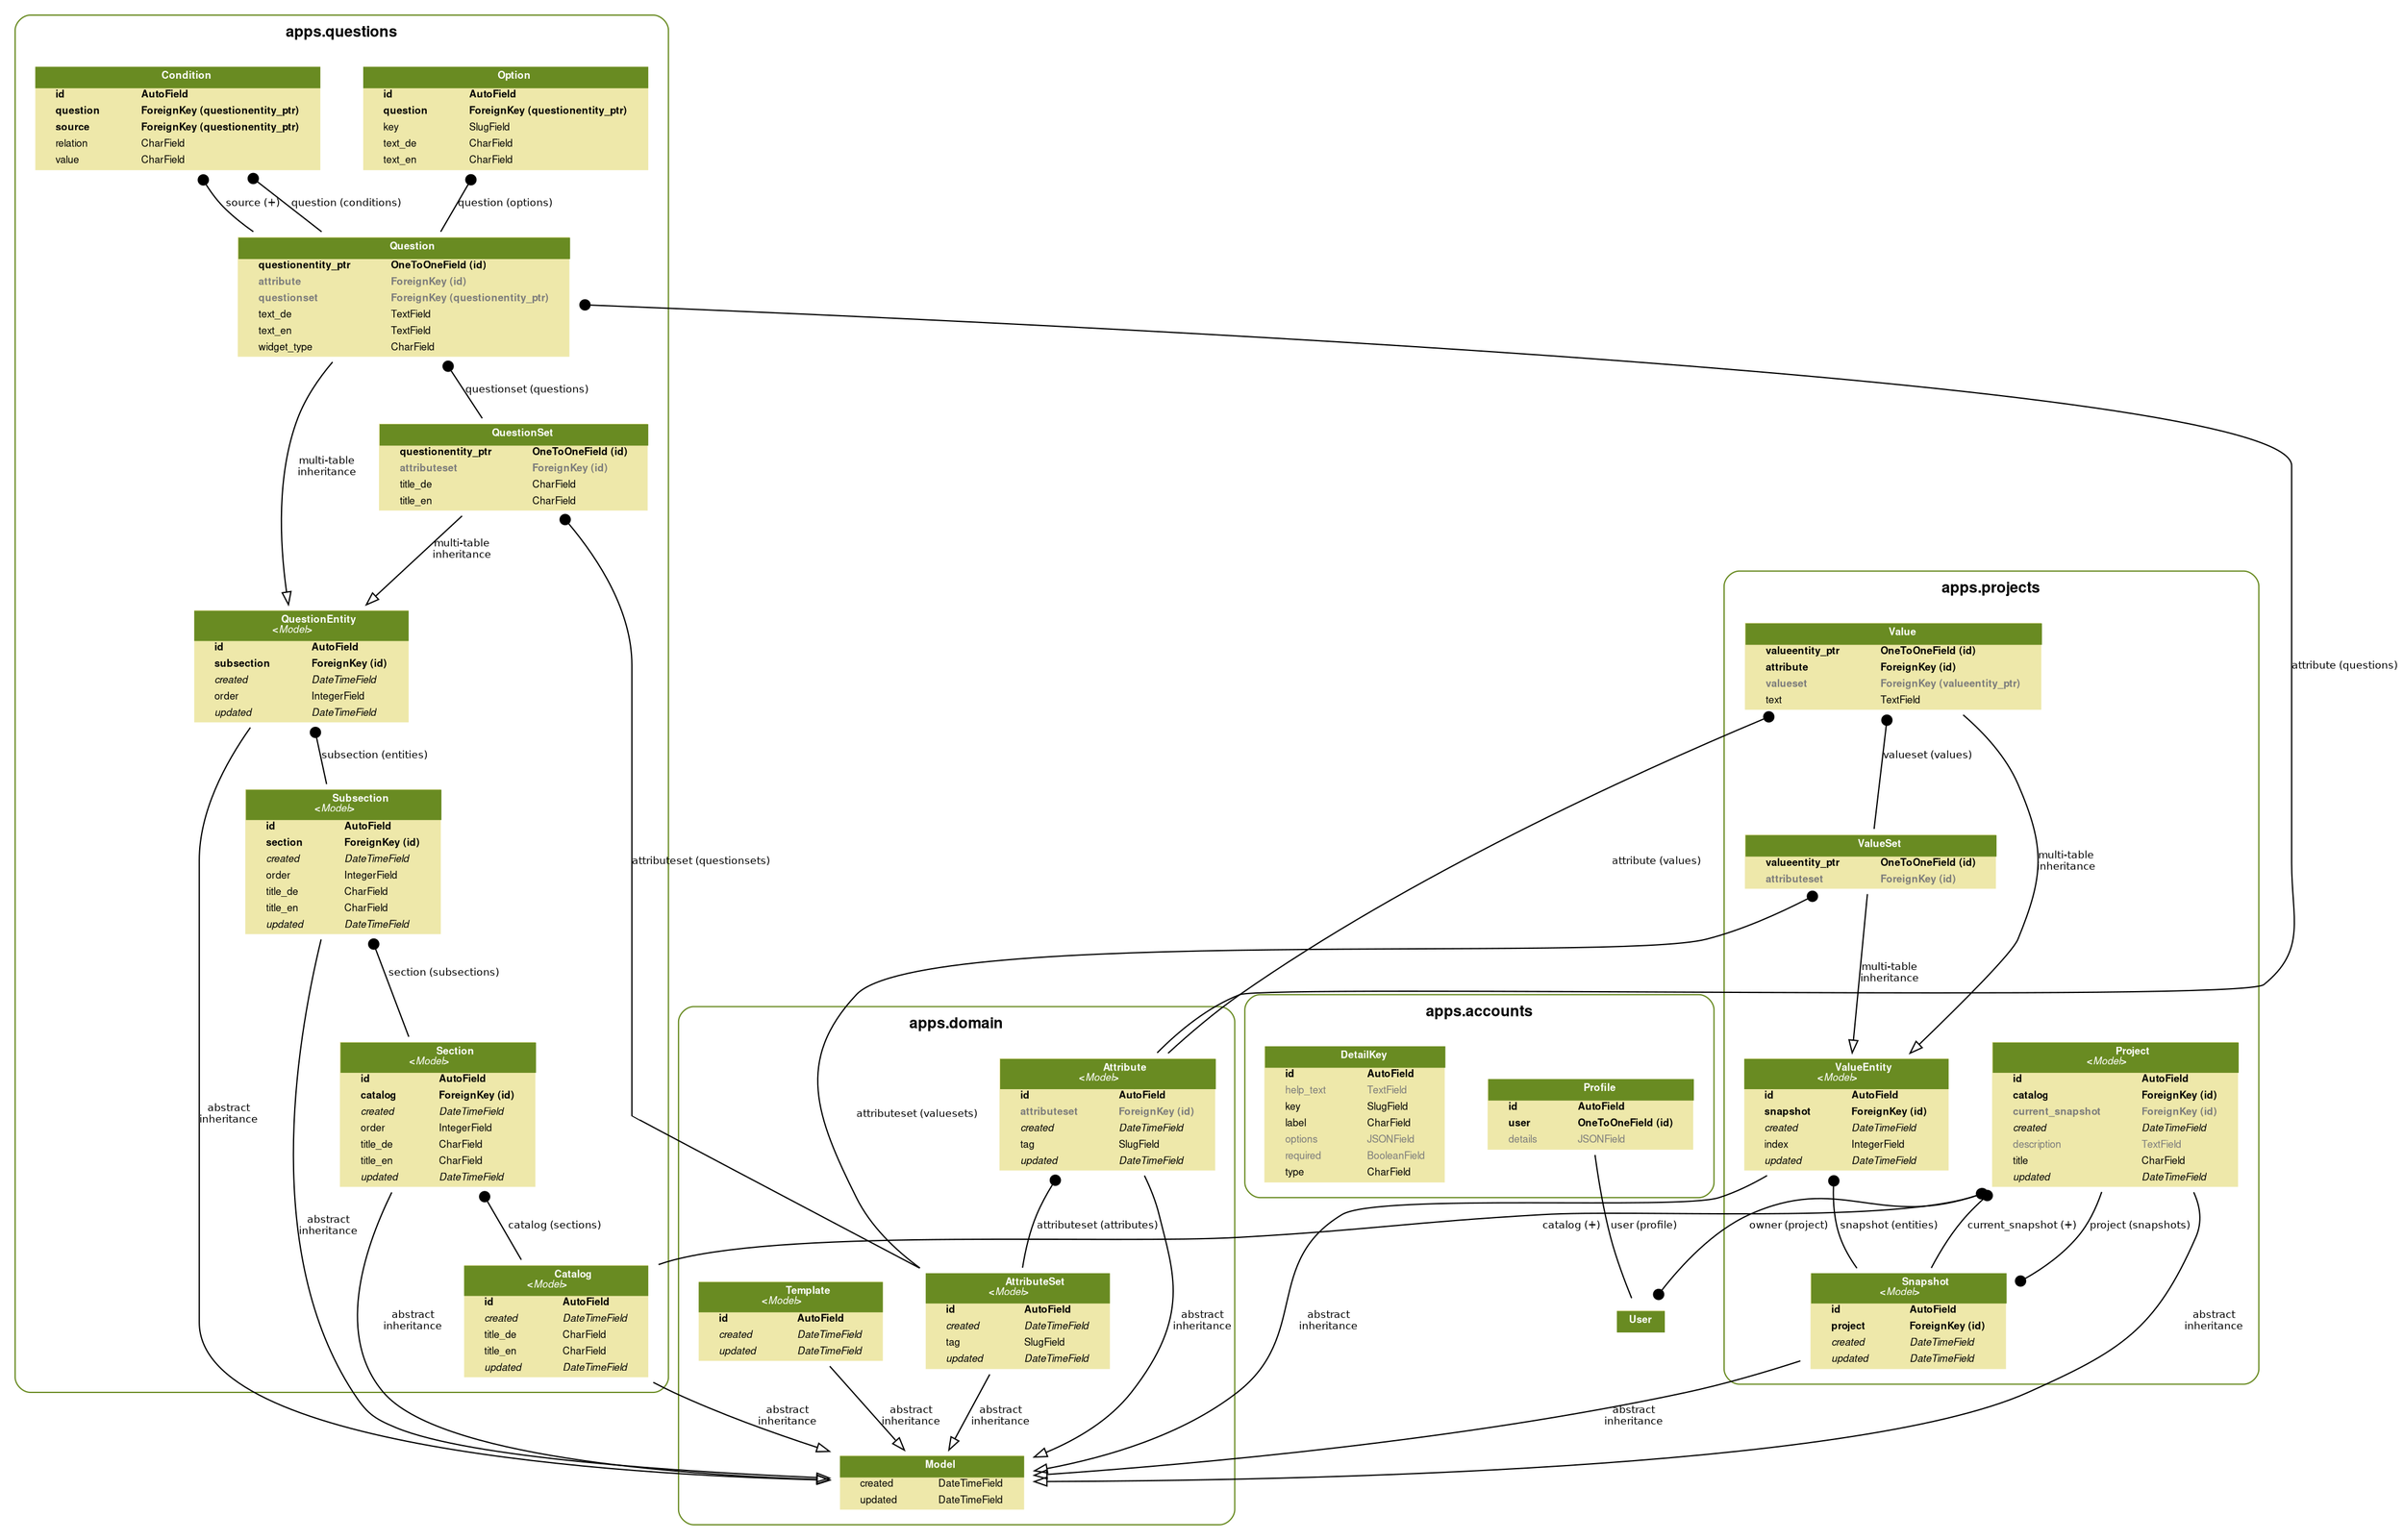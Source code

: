 digraph model_graph {
  // Dotfile by Django-Extensions graph_models
  // Created: 2016-03-18 13:10
  // Cli Options: accounts domain questions projects -g

  fontname = "Helvetica"
  fontsize = 8
  splines  = true

  node [
    fontname = "Helvetica"
    fontsize = 8
    shape = "plaintext"
  ]

  edge [
    fontname = "Helvetica"
    fontsize = 8
  ]

  // Labels
  subgraph cluster_apps_accounts_models {
    label=<
          <TABLE BORDER="0" CELLBORDER="0" CELLSPACING="0">
          <TR><TD COLSPAN="2" CELLPADDING="4" ALIGN="CENTER">
          <FONT FACE="Helvetica Bold" COLOR="Black" POINT-SIZE="12">
          apps.accounts
          </FONT>
          </TD></TR>
          </TABLE>
          >
    color=olivedrab4
    style="rounded"
  
    apps_accounts_models_Profile [label=<
      <TABLE BGCOLOR="palegoldenrod" BORDER="0" CELLBORDER="0" CELLSPACING="0">
      <TR><TD COLSPAN="2" CELLPADDING="4" ALIGN="CENTER" BGCOLOR="olivedrab4">
      <FONT FACE="Helvetica Bold" COLOR="white">
      Profile
      </FONT></TD></TR>
    
      <TR><TD ALIGN="LEFT" BORDER="0">
      <FONT FACE="Helvetica Bold">id</FONT>
      </TD><TD ALIGN="LEFT">
      <FONT FACE="Helvetica Bold">AutoField</FONT>
      </TD></TR>
    
      <TR><TD ALIGN="LEFT" BORDER="0">
      <FONT FACE="Helvetica Bold">user</FONT>
      </TD><TD ALIGN="LEFT">
      <FONT FACE="Helvetica Bold">OneToOneField (id)</FONT>
      </TD></TR>
    
      <TR><TD ALIGN="LEFT" BORDER="0">
      <FONT COLOR="#7B7B7B" FACE="Helvetica ">details</FONT>
      </TD><TD ALIGN="LEFT">
      <FONT COLOR="#7B7B7B" FACE="Helvetica ">JSONField</FONT>
      </TD></TR>
    
      </TABLE>
      >]
  
    apps_accounts_models_DetailKey [label=<
      <TABLE BGCOLOR="palegoldenrod" BORDER="0" CELLBORDER="0" CELLSPACING="0">
      <TR><TD COLSPAN="2" CELLPADDING="4" ALIGN="CENTER" BGCOLOR="olivedrab4">
      <FONT FACE="Helvetica Bold" COLOR="white">
      DetailKey
      </FONT></TD></TR>
    
      <TR><TD ALIGN="LEFT" BORDER="0">
      <FONT FACE="Helvetica Bold">id</FONT>
      </TD><TD ALIGN="LEFT">
      <FONT FACE="Helvetica Bold">AutoField</FONT>
      </TD></TR>
    
      <TR><TD ALIGN="LEFT" BORDER="0">
      <FONT COLOR="#7B7B7B" FACE="Helvetica ">help_text</FONT>
      </TD><TD ALIGN="LEFT">
      <FONT COLOR="#7B7B7B" FACE="Helvetica ">TextField</FONT>
      </TD></TR>
    
      <TR><TD ALIGN="LEFT" BORDER="0">
      <FONT FACE="Helvetica ">key</FONT>
      </TD><TD ALIGN="LEFT">
      <FONT FACE="Helvetica ">SlugField</FONT>
      </TD></TR>
    
      <TR><TD ALIGN="LEFT" BORDER="0">
      <FONT FACE="Helvetica ">label</FONT>
      </TD><TD ALIGN="LEFT">
      <FONT FACE="Helvetica ">CharField</FONT>
      </TD></TR>
    
      <TR><TD ALIGN="LEFT" BORDER="0">
      <FONT COLOR="#7B7B7B" FACE="Helvetica ">options</FONT>
      </TD><TD ALIGN="LEFT">
      <FONT COLOR="#7B7B7B" FACE="Helvetica ">JSONField</FONT>
      </TD></TR>
    
      <TR><TD ALIGN="LEFT" BORDER="0">
      <FONT COLOR="#7B7B7B" FACE="Helvetica ">required</FONT>
      </TD><TD ALIGN="LEFT">
      <FONT COLOR="#7B7B7B" FACE="Helvetica ">BooleanField</FONT>
      </TD></TR>
    
      <TR><TD ALIGN="LEFT" BORDER="0">
      <FONT FACE="Helvetica ">type</FONT>
      </TD><TD ALIGN="LEFT">
      <FONT FACE="Helvetica ">CharField</FONT>
      </TD></TR>
    
      </TABLE>
      >]

  }
  subgraph cluster_apps_domain_models {
    label=<
          <TABLE BORDER="0" CELLBORDER="0" CELLSPACING="0">
          <TR><TD COLSPAN="2" CELLPADDING="4" ALIGN="CENTER">
          <FONT FACE="Helvetica Bold" COLOR="Black" POINT-SIZE="12">
          apps.domain
          </FONT>
          </TD></TR>
          </TABLE>
          >
    color=olivedrab4
    style="rounded"
  
    apps_core_models_Model [label=<
      <TABLE BGCOLOR="palegoldenrod" BORDER="0" CELLBORDER="0" CELLSPACING="0">
      <TR><TD COLSPAN="2" CELLPADDING="4" ALIGN="CENTER" BGCOLOR="olivedrab4">
      <FONT FACE="Helvetica Bold" COLOR="white">
      Model
      </FONT></TD></TR>
    
      <TR><TD ALIGN="LEFT" BORDER="0">
      <FONT FACE="Helvetica ">created</FONT>
      </TD><TD ALIGN="LEFT">
      <FONT FACE="Helvetica ">DateTimeField</FONT>
      </TD></TR>
    
      <TR><TD ALIGN="LEFT" BORDER="0">
      <FONT FACE="Helvetica ">updated</FONT>
      </TD><TD ALIGN="LEFT">
      <FONT FACE="Helvetica ">DateTimeField</FONT>
      </TD></TR>
    
      </TABLE>
      >]
  
    apps_domain_models_AttributeSet [label=<
      <TABLE BGCOLOR="palegoldenrod" BORDER="0" CELLBORDER="0" CELLSPACING="0">
      <TR><TD COLSPAN="2" CELLPADDING="4" ALIGN="CENTER" BGCOLOR="olivedrab4">
      <FONT FACE="Helvetica Bold" COLOR="white">
      AttributeSet<BR/>&lt;<FONT FACE="Helvetica Italic">Model</FONT>&gt;
      </FONT></TD></TR>
    
      <TR><TD ALIGN="LEFT" BORDER="0">
      <FONT FACE="Helvetica Bold">id</FONT>
      </TD><TD ALIGN="LEFT">
      <FONT FACE="Helvetica Bold">AutoField</FONT>
      </TD></TR>
    
      <TR><TD ALIGN="LEFT" BORDER="0">
      <FONT FACE="Helvetica Italic">created</FONT>
      </TD><TD ALIGN="LEFT">
      <FONT FACE="Helvetica Italic">DateTimeField</FONT>
      </TD></TR>
    
      <TR><TD ALIGN="LEFT" BORDER="0">
      <FONT FACE="Helvetica ">tag</FONT>
      </TD><TD ALIGN="LEFT">
      <FONT FACE="Helvetica ">SlugField</FONT>
      </TD></TR>
    
      <TR><TD ALIGN="LEFT" BORDER="0">
      <FONT FACE="Helvetica Italic">updated</FONT>
      </TD><TD ALIGN="LEFT">
      <FONT FACE="Helvetica Italic">DateTimeField</FONT>
      </TD></TR>
    
      </TABLE>
      >]
  
    apps_domain_models_Attribute [label=<
      <TABLE BGCOLOR="palegoldenrod" BORDER="0" CELLBORDER="0" CELLSPACING="0">
      <TR><TD COLSPAN="2" CELLPADDING="4" ALIGN="CENTER" BGCOLOR="olivedrab4">
      <FONT FACE="Helvetica Bold" COLOR="white">
      Attribute<BR/>&lt;<FONT FACE="Helvetica Italic">Model</FONT>&gt;
      </FONT></TD></TR>
    
      <TR><TD ALIGN="LEFT" BORDER="0">
      <FONT FACE="Helvetica Bold">id</FONT>
      </TD><TD ALIGN="LEFT">
      <FONT FACE="Helvetica Bold">AutoField</FONT>
      </TD></TR>
    
      <TR><TD ALIGN="LEFT" BORDER="0">
      <FONT COLOR="#7B7B7B" FACE="Helvetica Bold">attributeset</FONT>
      </TD><TD ALIGN="LEFT">
      <FONT COLOR="#7B7B7B" FACE="Helvetica Bold">ForeignKey (id)</FONT>
      </TD></TR>
    
      <TR><TD ALIGN="LEFT" BORDER="0">
      <FONT FACE="Helvetica Italic">created</FONT>
      </TD><TD ALIGN="LEFT">
      <FONT FACE="Helvetica Italic">DateTimeField</FONT>
      </TD></TR>
    
      <TR><TD ALIGN="LEFT" BORDER="0">
      <FONT FACE="Helvetica ">tag</FONT>
      </TD><TD ALIGN="LEFT">
      <FONT FACE="Helvetica ">SlugField</FONT>
      </TD></TR>
    
      <TR><TD ALIGN="LEFT" BORDER="0">
      <FONT FACE="Helvetica Italic">updated</FONT>
      </TD><TD ALIGN="LEFT">
      <FONT FACE="Helvetica Italic">DateTimeField</FONT>
      </TD></TR>
    
      </TABLE>
      >]
  
    apps_domain_models_Template [label=<
      <TABLE BGCOLOR="palegoldenrod" BORDER="0" CELLBORDER="0" CELLSPACING="0">
      <TR><TD COLSPAN="2" CELLPADDING="4" ALIGN="CENTER" BGCOLOR="olivedrab4">
      <FONT FACE="Helvetica Bold" COLOR="white">
      Template<BR/>&lt;<FONT FACE="Helvetica Italic">Model</FONT>&gt;
      </FONT></TD></TR>
    
      <TR><TD ALIGN="LEFT" BORDER="0">
      <FONT FACE="Helvetica Bold">id</FONT>
      </TD><TD ALIGN="LEFT">
      <FONT FACE="Helvetica Bold">AutoField</FONT>
      </TD></TR>
    
      <TR><TD ALIGN="LEFT" BORDER="0">
      <FONT FACE="Helvetica Italic">created</FONT>
      </TD><TD ALIGN="LEFT">
      <FONT FACE="Helvetica Italic">DateTimeField</FONT>
      </TD></TR>
    
      <TR><TD ALIGN="LEFT" BORDER="0">
      <FONT FACE="Helvetica Italic">updated</FONT>
      </TD><TD ALIGN="LEFT">
      <FONT FACE="Helvetica Italic">DateTimeField</FONT>
      </TD></TR>
    
      </TABLE>
      >]

  }
  subgraph cluster_apps_questions_models {
    label=<
          <TABLE BORDER="0" CELLBORDER="0" CELLSPACING="0">
          <TR><TD COLSPAN="2" CELLPADDING="4" ALIGN="CENTER">
          <FONT FACE="Helvetica Bold" COLOR="Black" POINT-SIZE="12">
          apps.questions
          </FONT>
          </TD></TR>
          </TABLE>
          >
    color=olivedrab4
    style="rounded"
  
    apps_core_models_Model [label=<
      <TABLE BGCOLOR="palegoldenrod" BORDER="0" CELLBORDER="0" CELLSPACING="0">
      <TR><TD COLSPAN="2" CELLPADDING="4" ALIGN="CENTER" BGCOLOR="olivedrab4">
      <FONT FACE="Helvetica Bold" COLOR="white">
      Model
      </FONT></TD></TR>
    
      <TR><TD ALIGN="LEFT" BORDER="0">
      <FONT FACE="Helvetica ">created</FONT>
      </TD><TD ALIGN="LEFT">
      <FONT FACE="Helvetica ">DateTimeField</FONT>
      </TD></TR>
    
      <TR><TD ALIGN="LEFT" BORDER="0">
      <FONT FACE="Helvetica ">updated</FONT>
      </TD><TD ALIGN="LEFT">
      <FONT FACE="Helvetica ">DateTimeField</FONT>
      </TD></TR>
    
      </TABLE>
      >]
  
    apps_questions_models_Catalog [label=<
      <TABLE BGCOLOR="palegoldenrod" BORDER="0" CELLBORDER="0" CELLSPACING="0">
      <TR><TD COLSPAN="2" CELLPADDING="4" ALIGN="CENTER" BGCOLOR="olivedrab4">
      <FONT FACE="Helvetica Bold" COLOR="white">
      Catalog<BR/>&lt;<FONT FACE="Helvetica Italic">Model</FONT>&gt;
      </FONT></TD></TR>
    
      <TR><TD ALIGN="LEFT" BORDER="0">
      <FONT FACE="Helvetica Bold">id</FONT>
      </TD><TD ALIGN="LEFT">
      <FONT FACE="Helvetica Bold">AutoField</FONT>
      </TD></TR>
    
      <TR><TD ALIGN="LEFT" BORDER="0">
      <FONT FACE="Helvetica Italic">created</FONT>
      </TD><TD ALIGN="LEFT">
      <FONT FACE="Helvetica Italic">DateTimeField</FONT>
      </TD></TR>
    
      <TR><TD ALIGN="LEFT" BORDER="0">
      <FONT FACE="Helvetica ">title_de</FONT>
      </TD><TD ALIGN="LEFT">
      <FONT FACE="Helvetica ">CharField</FONT>
      </TD></TR>
    
      <TR><TD ALIGN="LEFT" BORDER="0">
      <FONT FACE="Helvetica ">title_en</FONT>
      </TD><TD ALIGN="LEFT">
      <FONT FACE="Helvetica ">CharField</FONT>
      </TD></TR>
    
      <TR><TD ALIGN="LEFT" BORDER="0">
      <FONT FACE="Helvetica Italic">updated</FONT>
      </TD><TD ALIGN="LEFT">
      <FONT FACE="Helvetica Italic">DateTimeField</FONT>
      </TD></TR>
    
      </TABLE>
      >]
  
    apps_questions_models_Section [label=<
      <TABLE BGCOLOR="palegoldenrod" BORDER="0" CELLBORDER="0" CELLSPACING="0">
      <TR><TD COLSPAN="2" CELLPADDING="4" ALIGN="CENTER" BGCOLOR="olivedrab4">
      <FONT FACE="Helvetica Bold" COLOR="white">
      Section<BR/>&lt;<FONT FACE="Helvetica Italic">Model</FONT>&gt;
      </FONT></TD></TR>
    
      <TR><TD ALIGN="LEFT" BORDER="0">
      <FONT FACE="Helvetica Bold">id</FONT>
      </TD><TD ALIGN="LEFT">
      <FONT FACE="Helvetica Bold">AutoField</FONT>
      </TD></TR>
    
      <TR><TD ALIGN="LEFT" BORDER="0">
      <FONT FACE="Helvetica Bold">catalog</FONT>
      </TD><TD ALIGN="LEFT">
      <FONT FACE="Helvetica Bold">ForeignKey (id)</FONT>
      </TD></TR>
    
      <TR><TD ALIGN="LEFT" BORDER="0">
      <FONT FACE="Helvetica Italic">created</FONT>
      </TD><TD ALIGN="LEFT">
      <FONT FACE="Helvetica Italic">DateTimeField</FONT>
      </TD></TR>
    
      <TR><TD ALIGN="LEFT" BORDER="0">
      <FONT FACE="Helvetica ">order</FONT>
      </TD><TD ALIGN="LEFT">
      <FONT FACE="Helvetica ">IntegerField</FONT>
      </TD></TR>
    
      <TR><TD ALIGN="LEFT" BORDER="0">
      <FONT FACE="Helvetica ">title_de</FONT>
      </TD><TD ALIGN="LEFT">
      <FONT FACE="Helvetica ">CharField</FONT>
      </TD></TR>
    
      <TR><TD ALIGN="LEFT" BORDER="0">
      <FONT FACE="Helvetica ">title_en</FONT>
      </TD><TD ALIGN="LEFT">
      <FONT FACE="Helvetica ">CharField</FONT>
      </TD></TR>
    
      <TR><TD ALIGN="LEFT" BORDER="0">
      <FONT FACE="Helvetica Italic">updated</FONT>
      </TD><TD ALIGN="LEFT">
      <FONT FACE="Helvetica Italic">DateTimeField</FONT>
      </TD></TR>
    
      </TABLE>
      >]
  
    apps_questions_models_Subsection [label=<
      <TABLE BGCOLOR="palegoldenrod" BORDER="0" CELLBORDER="0" CELLSPACING="0">
      <TR><TD COLSPAN="2" CELLPADDING="4" ALIGN="CENTER" BGCOLOR="olivedrab4">
      <FONT FACE="Helvetica Bold" COLOR="white">
      Subsection<BR/>&lt;<FONT FACE="Helvetica Italic">Model</FONT>&gt;
      </FONT></TD></TR>
    
      <TR><TD ALIGN="LEFT" BORDER="0">
      <FONT FACE="Helvetica Bold">id</FONT>
      </TD><TD ALIGN="LEFT">
      <FONT FACE="Helvetica Bold">AutoField</FONT>
      </TD></TR>
    
      <TR><TD ALIGN="LEFT" BORDER="0">
      <FONT FACE="Helvetica Bold">section</FONT>
      </TD><TD ALIGN="LEFT">
      <FONT FACE="Helvetica Bold">ForeignKey (id)</FONT>
      </TD></TR>
    
      <TR><TD ALIGN="LEFT" BORDER="0">
      <FONT FACE="Helvetica Italic">created</FONT>
      </TD><TD ALIGN="LEFT">
      <FONT FACE="Helvetica Italic">DateTimeField</FONT>
      </TD></TR>
    
      <TR><TD ALIGN="LEFT" BORDER="0">
      <FONT FACE="Helvetica ">order</FONT>
      </TD><TD ALIGN="LEFT">
      <FONT FACE="Helvetica ">IntegerField</FONT>
      </TD></TR>
    
      <TR><TD ALIGN="LEFT" BORDER="0">
      <FONT FACE="Helvetica ">title_de</FONT>
      </TD><TD ALIGN="LEFT">
      <FONT FACE="Helvetica ">CharField</FONT>
      </TD></TR>
    
      <TR><TD ALIGN="LEFT" BORDER="0">
      <FONT FACE="Helvetica ">title_en</FONT>
      </TD><TD ALIGN="LEFT">
      <FONT FACE="Helvetica ">CharField</FONT>
      </TD></TR>
    
      <TR><TD ALIGN="LEFT" BORDER="0">
      <FONT FACE="Helvetica Italic">updated</FONT>
      </TD><TD ALIGN="LEFT">
      <FONT FACE="Helvetica Italic">DateTimeField</FONT>
      </TD></TR>
    
      </TABLE>
      >]
  
    apps_questions_models_QuestionEntity [label=<
      <TABLE BGCOLOR="palegoldenrod" BORDER="0" CELLBORDER="0" CELLSPACING="0">
      <TR><TD COLSPAN="2" CELLPADDING="4" ALIGN="CENTER" BGCOLOR="olivedrab4">
      <FONT FACE="Helvetica Bold" COLOR="white">
      QuestionEntity<BR/>&lt;<FONT FACE="Helvetica Italic">Model</FONT>&gt;
      </FONT></TD></TR>
    
      <TR><TD ALIGN="LEFT" BORDER="0">
      <FONT FACE="Helvetica Bold">id</FONT>
      </TD><TD ALIGN="LEFT">
      <FONT FACE="Helvetica Bold">AutoField</FONT>
      </TD></TR>
    
      <TR><TD ALIGN="LEFT" BORDER="0">
      <FONT FACE="Helvetica Bold">subsection</FONT>
      </TD><TD ALIGN="LEFT">
      <FONT FACE="Helvetica Bold">ForeignKey (id)</FONT>
      </TD></TR>
    
      <TR><TD ALIGN="LEFT" BORDER="0">
      <FONT FACE="Helvetica Italic">created</FONT>
      </TD><TD ALIGN="LEFT">
      <FONT FACE="Helvetica Italic">DateTimeField</FONT>
      </TD></TR>
    
      <TR><TD ALIGN="LEFT" BORDER="0">
      <FONT FACE="Helvetica ">order</FONT>
      </TD><TD ALIGN="LEFT">
      <FONT FACE="Helvetica ">IntegerField</FONT>
      </TD></TR>
    
      <TR><TD ALIGN="LEFT" BORDER="0">
      <FONT FACE="Helvetica Italic">updated</FONT>
      </TD><TD ALIGN="LEFT">
      <FONT FACE="Helvetica Italic">DateTimeField</FONT>
      </TD></TR>
    
      </TABLE>
      >]
  
    apps_questions_models_QuestionSet [label=<
      <TABLE BGCOLOR="palegoldenrod" BORDER="0" CELLBORDER="0" CELLSPACING="0">
      <TR><TD COLSPAN="2" CELLPADDING="4" ALIGN="CENTER" BGCOLOR="olivedrab4">
      <FONT FACE="Helvetica Bold" COLOR="white">
      QuestionSet
      </FONT></TD></TR>
    
      <TR><TD ALIGN="LEFT" BORDER="0">
      <FONT FACE="Helvetica Bold">questionentity_ptr</FONT>
      </TD><TD ALIGN="LEFT">
      <FONT FACE="Helvetica Bold">OneToOneField (id)</FONT>
      </TD></TR>
    
      <TR><TD ALIGN="LEFT" BORDER="0">
      <FONT COLOR="#7B7B7B" FACE="Helvetica Bold">attributeset</FONT>
      </TD><TD ALIGN="LEFT">
      <FONT COLOR="#7B7B7B" FACE="Helvetica Bold">ForeignKey (id)</FONT>
      </TD></TR>
    
      <TR><TD ALIGN="LEFT" BORDER="0">
      <FONT FACE="Helvetica ">title_de</FONT>
      </TD><TD ALIGN="LEFT">
      <FONT FACE="Helvetica ">CharField</FONT>
      </TD></TR>
    
      <TR><TD ALIGN="LEFT" BORDER="0">
      <FONT FACE="Helvetica ">title_en</FONT>
      </TD><TD ALIGN="LEFT">
      <FONT FACE="Helvetica ">CharField</FONT>
      </TD></TR>
    
      </TABLE>
      >]
  
    apps_questions_models_Question [label=<
      <TABLE BGCOLOR="palegoldenrod" BORDER="0" CELLBORDER="0" CELLSPACING="0">
      <TR><TD COLSPAN="2" CELLPADDING="4" ALIGN="CENTER" BGCOLOR="olivedrab4">
      <FONT FACE="Helvetica Bold" COLOR="white">
      Question
      </FONT></TD></TR>
    
      <TR><TD ALIGN="LEFT" BORDER="0">
      <FONT FACE="Helvetica Bold">questionentity_ptr</FONT>
      </TD><TD ALIGN="LEFT">
      <FONT FACE="Helvetica Bold">OneToOneField (id)</FONT>
      </TD></TR>
    
      <TR><TD ALIGN="LEFT" BORDER="0">
      <FONT COLOR="#7B7B7B" FACE="Helvetica Bold">attribute</FONT>
      </TD><TD ALIGN="LEFT">
      <FONT COLOR="#7B7B7B" FACE="Helvetica Bold">ForeignKey (id)</FONT>
      </TD></TR>
    
      <TR><TD ALIGN="LEFT" BORDER="0">
      <FONT COLOR="#7B7B7B" FACE="Helvetica Bold">questionset</FONT>
      </TD><TD ALIGN="LEFT">
      <FONT COLOR="#7B7B7B" FACE="Helvetica Bold">ForeignKey (questionentity_ptr)</FONT>
      </TD></TR>
    
      <TR><TD ALIGN="LEFT" BORDER="0">
      <FONT FACE="Helvetica ">text_de</FONT>
      </TD><TD ALIGN="LEFT">
      <FONT FACE="Helvetica ">TextField</FONT>
      </TD></TR>
    
      <TR><TD ALIGN="LEFT" BORDER="0">
      <FONT FACE="Helvetica ">text_en</FONT>
      </TD><TD ALIGN="LEFT">
      <FONT FACE="Helvetica ">TextField</FONT>
      </TD></TR>
    
      <TR><TD ALIGN="LEFT" BORDER="0">
      <FONT FACE="Helvetica ">widget_type</FONT>
      </TD><TD ALIGN="LEFT">
      <FONT FACE="Helvetica ">CharField</FONT>
      </TD></TR>
    
      </TABLE>
      >]
  
    apps_questions_models_Option [label=<
      <TABLE BGCOLOR="palegoldenrod" BORDER="0" CELLBORDER="0" CELLSPACING="0">
      <TR><TD COLSPAN="2" CELLPADDING="4" ALIGN="CENTER" BGCOLOR="olivedrab4">
      <FONT FACE="Helvetica Bold" COLOR="white">
      Option
      </FONT></TD></TR>
    
      <TR><TD ALIGN="LEFT" BORDER="0">
      <FONT FACE="Helvetica Bold">id</FONT>
      </TD><TD ALIGN="LEFT">
      <FONT FACE="Helvetica Bold">AutoField</FONT>
      </TD></TR>
    
      <TR><TD ALIGN="LEFT" BORDER="0">
      <FONT FACE="Helvetica Bold">question</FONT>
      </TD><TD ALIGN="LEFT">
      <FONT FACE="Helvetica Bold">ForeignKey (questionentity_ptr)</FONT>
      </TD></TR>
    
      <TR><TD ALIGN="LEFT" BORDER="0">
      <FONT FACE="Helvetica ">key</FONT>
      </TD><TD ALIGN="LEFT">
      <FONT FACE="Helvetica ">SlugField</FONT>
      </TD></TR>
    
      <TR><TD ALIGN="LEFT" BORDER="0">
      <FONT FACE="Helvetica ">text_de</FONT>
      </TD><TD ALIGN="LEFT">
      <FONT FACE="Helvetica ">CharField</FONT>
      </TD></TR>
    
      <TR><TD ALIGN="LEFT" BORDER="0">
      <FONT FACE="Helvetica ">text_en</FONT>
      </TD><TD ALIGN="LEFT">
      <FONT FACE="Helvetica ">CharField</FONT>
      </TD></TR>
    
      </TABLE>
      >]
  
    apps_questions_models_Condition [label=<
      <TABLE BGCOLOR="palegoldenrod" BORDER="0" CELLBORDER="0" CELLSPACING="0">
      <TR><TD COLSPAN="2" CELLPADDING="4" ALIGN="CENTER" BGCOLOR="olivedrab4">
      <FONT FACE="Helvetica Bold" COLOR="white">
      Condition
      </FONT></TD></TR>
    
      <TR><TD ALIGN="LEFT" BORDER="0">
      <FONT FACE="Helvetica Bold">id</FONT>
      </TD><TD ALIGN="LEFT">
      <FONT FACE="Helvetica Bold">AutoField</FONT>
      </TD></TR>
    
      <TR><TD ALIGN="LEFT" BORDER="0">
      <FONT FACE="Helvetica Bold">question</FONT>
      </TD><TD ALIGN="LEFT">
      <FONT FACE="Helvetica Bold">ForeignKey (questionentity_ptr)</FONT>
      </TD></TR>
    
      <TR><TD ALIGN="LEFT" BORDER="0">
      <FONT FACE="Helvetica Bold">source</FONT>
      </TD><TD ALIGN="LEFT">
      <FONT FACE="Helvetica Bold">ForeignKey (questionentity_ptr)</FONT>
      </TD></TR>
    
      <TR><TD ALIGN="LEFT" BORDER="0">
      <FONT FACE="Helvetica ">relation</FONT>
      </TD><TD ALIGN="LEFT">
      <FONT FACE="Helvetica ">CharField</FONT>
      </TD></TR>
    
      <TR><TD ALIGN="LEFT" BORDER="0">
      <FONT FACE="Helvetica ">value</FONT>
      </TD><TD ALIGN="LEFT">
      <FONT FACE="Helvetica ">CharField</FONT>
      </TD></TR>
    
      </TABLE>
      >]

  }
  subgraph cluster_apps_projects_models {
    label=<
          <TABLE BORDER="0" CELLBORDER="0" CELLSPACING="0">
          <TR><TD COLSPAN="2" CELLPADDING="4" ALIGN="CENTER">
          <FONT FACE="Helvetica Bold" COLOR="Black" POINT-SIZE="12">
          apps.projects
          </FONT>
          </TD></TR>
          </TABLE>
          >
    color=olivedrab4
    style="rounded"
  
    apps_core_models_Model [label=<
      <TABLE BGCOLOR="palegoldenrod" BORDER="0" CELLBORDER="0" CELLSPACING="0">
      <TR><TD COLSPAN="2" CELLPADDING="4" ALIGN="CENTER" BGCOLOR="olivedrab4">
      <FONT FACE="Helvetica Bold" COLOR="white">
      Model
      </FONT></TD></TR>
    
      <TR><TD ALIGN="LEFT" BORDER="0">
      <FONT FACE="Helvetica ">created</FONT>
      </TD><TD ALIGN="LEFT">
      <FONT FACE="Helvetica ">DateTimeField</FONT>
      </TD></TR>
    
      <TR><TD ALIGN="LEFT" BORDER="0">
      <FONT FACE="Helvetica ">updated</FONT>
      </TD><TD ALIGN="LEFT">
      <FONT FACE="Helvetica ">DateTimeField</FONT>
      </TD></TR>
    
      </TABLE>
      >]
  
    apps_projects_models_Project [label=<
      <TABLE BGCOLOR="palegoldenrod" BORDER="0" CELLBORDER="0" CELLSPACING="0">
      <TR><TD COLSPAN="2" CELLPADDING="4" ALIGN="CENTER" BGCOLOR="olivedrab4">
      <FONT FACE="Helvetica Bold" COLOR="white">
      Project<BR/>&lt;<FONT FACE="Helvetica Italic">Model</FONT>&gt;
      </FONT></TD></TR>
    
      <TR><TD ALIGN="LEFT" BORDER="0">
      <FONT FACE="Helvetica Bold">id</FONT>
      </TD><TD ALIGN="LEFT">
      <FONT FACE="Helvetica Bold">AutoField</FONT>
      </TD></TR>
    
      <TR><TD ALIGN="LEFT" BORDER="0">
      <FONT FACE="Helvetica Bold">catalog</FONT>
      </TD><TD ALIGN="LEFT">
      <FONT FACE="Helvetica Bold">ForeignKey (id)</FONT>
      </TD></TR>
    
      <TR><TD ALIGN="LEFT" BORDER="0">
      <FONT COLOR="#7B7B7B" FACE="Helvetica Bold">current_snapshot</FONT>
      </TD><TD ALIGN="LEFT">
      <FONT COLOR="#7B7B7B" FACE="Helvetica Bold">ForeignKey (id)</FONT>
      </TD></TR>
    
      <TR><TD ALIGN="LEFT" BORDER="0">
      <FONT FACE="Helvetica Italic">created</FONT>
      </TD><TD ALIGN="LEFT">
      <FONT FACE="Helvetica Italic">DateTimeField</FONT>
      </TD></TR>
    
      <TR><TD ALIGN="LEFT" BORDER="0">
      <FONT COLOR="#7B7B7B" FACE="Helvetica ">description</FONT>
      </TD><TD ALIGN="LEFT">
      <FONT COLOR="#7B7B7B" FACE="Helvetica ">TextField</FONT>
      </TD></TR>
    
      <TR><TD ALIGN="LEFT" BORDER="0">
      <FONT FACE="Helvetica ">title</FONT>
      </TD><TD ALIGN="LEFT">
      <FONT FACE="Helvetica ">CharField</FONT>
      </TD></TR>
    
      <TR><TD ALIGN="LEFT" BORDER="0">
      <FONT FACE="Helvetica Italic">updated</FONT>
      </TD><TD ALIGN="LEFT">
      <FONT FACE="Helvetica Italic">DateTimeField</FONT>
      </TD></TR>
    
      </TABLE>
      >]
  
    apps_projects_models_Snapshot [label=<
      <TABLE BGCOLOR="palegoldenrod" BORDER="0" CELLBORDER="0" CELLSPACING="0">
      <TR><TD COLSPAN="2" CELLPADDING="4" ALIGN="CENTER" BGCOLOR="olivedrab4">
      <FONT FACE="Helvetica Bold" COLOR="white">
      Snapshot<BR/>&lt;<FONT FACE="Helvetica Italic">Model</FONT>&gt;
      </FONT></TD></TR>
    
      <TR><TD ALIGN="LEFT" BORDER="0">
      <FONT FACE="Helvetica Bold">id</FONT>
      </TD><TD ALIGN="LEFT">
      <FONT FACE="Helvetica Bold">AutoField</FONT>
      </TD></TR>
    
      <TR><TD ALIGN="LEFT" BORDER="0">
      <FONT FACE="Helvetica Bold">project</FONT>
      </TD><TD ALIGN="LEFT">
      <FONT FACE="Helvetica Bold">ForeignKey (id)</FONT>
      </TD></TR>
    
      <TR><TD ALIGN="LEFT" BORDER="0">
      <FONT FACE="Helvetica Italic">created</FONT>
      </TD><TD ALIGN="LEFT">
      <FONT FACE="Helvetica Italic">DateTimeField</FONT>
      </TD></TR>
    
      <TR><TD ALIGN="LEFT" BORDER="0">
      <FONT FACE="Helvetica Italic">updated</FONT>
      </TD><TD ALIGN="LEFT">
      <FONT FACE="Helvetica Italic">DateTimeField</FONT>
      </TD></TR>
    
      </TABLE>
      >]
  
    apps_projects_models_ValueEntity [label=<
      <TABLE BGCOLOR="palegoldenrod" BORDER="0" CELLBORDER="0" CELLSPACING="0">
      <TR><TD COLSPAN="2" CELLPADDING="4" ALIGN="CENTER" BGCOLOR="olivedrab4">
      <FONT FACE="Helvetica Bold" COLOR="white">
      ValueEntity<BR/>&lt;<FONT FACE="Helvetica Italic">Model</FONT>&gt;
      </FONT></TD></TR>
    
      <TR><TD ALIGN="LEFT" BORDER="0">
      <FONT FACE="Helvetica Bold">id</FONT>
      </TD><TD ALIGN="LEFT">
      <FONT FACE="Helvetica Bold">AutoField</FONT>
      </TD></TR>
    
      <TR><TD ALIGN="LEFT" BORDER="0">
      <FONT FACE="Helvetica Bold">snapshot</FONT>
      </TD><TD ALIGN="LEFT">
      <FONT FACE="Helvetica Bold">ForeignKey (id)</FONT>
      </TD></TR>
    
      <TR><TD ALIGN="LEFT" BORDER="0">
      <FONT FACE="Helvetica Italic">created</FONT>
      </TD><TD ALIGN="LEFT">
      <FONT FACE="Helvetica Italic">DateTimeField</FONT>
      </TD></TR>
    
      <TR><TD ALIGN="LEFT" BORDER="0">
      <FONT FACE="Helvetica ">index</FONT>
      </TD><TD ALIGN="LEFT">
      <FONT FACE="Helvetica ">IntegerField</FONT>
      </TD></TR>
    
      <TR><TD ALIGN="LEFT" BORDER="0">
      <FONT FACE="Helvetica Italic">updated</FONT>
      </TD><TD ALIGN="LEFT">
      <FONT FACE="Helvetica Italic">DateTimeField</FONT>
      </TD></TR>
    
      </TABLE>
      >]
  
    apps_projects_models_ValueSet [label=<
      <TABLE BGCOLOR="palegoldenrod" BORDER="0" CELLBORDER="0" CELLSPACING="0">
      <TR><TD COLSPAN="2" CELLPADDING="4" ALIGN="CENTER" BGCOLOR="olivedrab4">
      <FONT FACE="Helvetica Bold" COLOR="white">
      ValueSet
      </FONT></TD></TR>
    
      <TR><TD ALIGN="LEFT" BORDER="0">
      <FONT FACE="Helvetica Bold">valueentity_ptr</FONT>
      </TD><TD ALIGN="LEFT">
      <FONT FACE="Helvetica Bold">OneToOneField (id)</FONT>
      </TD></TR>
    
      <TR><TD ALIGN="LEFT" BORDER="0">
      <FONT COLOR="#7B7B7B" FACE="Helvetica Bold">attributeset</FONT>
      </TD><TD ALIGN="LEFT">
      <FONT COLOR="#7B7B7B" FACE="Helvetica Bold">ForeignKey (id)</FONT>
      </TD></TR>
    
      </TABLE>
      >]
  
    apps_projects_models_Value [label=<
      <TABLE BGCOLOR="palegoldenrod" BORDER="0" CELLBORDER="0" CELLSPACING="0">
      <TR><TD COLSPAN="2" CELLPADDING="4" ALIGN="CENTER" BGCOLOR="olivedrab4">
      <FONT FACE="Helvetica Bold" COLOR="white">
      Value
      </FONT></TD></TR>
    
      <TR><TD ALIGN="LEFT" BORDER="0">
      <FONT FACE="Helvetica Bold">valueentity_ptr</FONT>
      </TD><TD ALIGN="LEFT">
      <FONT FACE="Helvetica Bold">OneToOneField (id)</FONT>
      </TD></TR>
    
      <TR><TD ALIGN="LEFT" BORDER="0">
      <FONT FACE="Helvetica Bold">attribute</FONT>
      </TD><TD ALIGN="LEFT">
      <FONT FACE="Helvetica Bold">ForeignKey (id)</FONT>
      </TD></TR>
    
      <TR><TD ALIGN="LEFT" BORDER="0">
      <FONT COLOR="#7B7B7B" FACE="Helvetica Bold">valueset</FONT>
      </TD><TD ALIGN="LEFT">
      <FONT COLOR="#7B7B7B" FACE="Helvetica Bold">ForeignKey (valueentity_ptr)</FONT>
      </TD></TR>
    
      <TR><TD ALIGN="LEFT" BORDER="0">
      <FONT FACE="Helvetica ">text</FONT>
      </TD><TD ALIGN="LEFT">
      <FONT FACE="Helvetica ">TextField</FONT>
      </TD></TR>
    
      </TABLE>
      >]

  }


  // Relations
  django_contrib_auth_models_User [label=<
  <TABLE BGCOLOR="palegoldenrod" BORDER="0" CELLBORDER="0" CELLSPACING="0">
  <TR><TD COLSPAN="2" CELLPADDING="4" ALIGN="CENTER" BGCOLOR="olivedrab4">
  <FONT FACE="Helvetica Bold" COLOR="white">User</FONT>
  </TD></TR>
  </TABLE>
  >]
  apps_accounts_models_Profile -> django_contrib_auth_models_User
  [label="user (profile)"] [arrowhead=none, arrowtail=none, dir=both];

  apps_domain_models_AttributeSet -> apps_core_models_Model
  [label="abstract\ninheritance"] [arrowhead=empty, arrowtail=none, dir=both];

  apps_domain_models_Attribute -> apps_domain_models_AttributeSet
  [label="attributeset (attributes)"] [arrowhead=none, arrowtail=dot, dir=both];

  apps_domain_models_Attribute -> apps_core_models_Model
  [label="abstract\ninheritance"] [arrowhead=empty, arrowtail=none, dir=both];

  apps_domain_models_Template -> apps_core_models_Model
  [label="abstract\ninheritance"] [arrowhead=empty, arrowtail=none, dir=both];

  apps_questions_models_Catalog -> apps_core_models_Model
  [label="abstract\ninheritance"] [arrowhead=empty, arrowtail=none, dir=both];

  apps_questions_models_Section -> apps_questions_models_Catalog
  [label="catalog (sections)"] [arrowhead=none, arrowtail=dot, dir=both];

  apps_questions_models_Section -> apps_core_models_Model
  [label="abstract\ninheritance"] [arrowhead=empty, arrowtail=none, dir=both];

  apps_questions_models_Subsection -> apps_questions_models_Section
  [label="section (subsections)"] [arrowhead=none, arrowtail=dot, dir=both];

  apps_questions_models_Subsection -> apps_core_models_Model
  [label="abstract\ninheritance"] [arrowhead=empty, arrowtail=none, dir=both];

  apps_questions_models_QuestionEntity -> apps_questions_models_Subsection
  [label="subsection (entities)"] [arrowhead=none, arrowtail=dot, dir=both];

  apps_questions_models_QuestionEntity -> apps_core_models_Model
  [label="abstract\ninheritance"] [arrowhead=empty, arrowtail=none, dir=both];

  apps_questions_models_QuestionSet -> apps_domain_models_AttributeSet
  [label="attributeset (questionsets)"] [arrowhead=none, arrowtail=dot, dir=both];

  apps_questions_models_QuestionSet -> apps_questions_models_QuestionEntity
  [label="multi-table\ninheritance"] [arrowhead=empty, arrowtail=none, dir=both];

  apps_questions_models_Question -> apps_questions_models_QuestionSet
  [label="questionset (questions)"] [arrowhead=none, arrowtail=dot, dir=both];

  apps_questions_models_Question -> apps_domain_models_Attribute
  [label="attribute (questions)"] [arrowhead=none, arrowtail=dot, dir=both];

  apps_questions_models_Question -> apps_questions_models_QuestionEntity
  [label="multi-table\ninheritance"] [arrowhead=empty, arrowtail=none, dir=both];

  apps_questions_models_Option -> apps_questions_models_Question
  [label="question (options)"] [arrowhead=none, arrowtail=dot, dir=both];

  apps_questions_models_Condition -> apps_questions_models_Question
  [label="question (conditions)"] [arrowhead=none, arrowtail=dot, dir=both];

  apps_questions_models_Condition -> apps_questions_models_Question
  [label="source (+)"] [arrowhead=none, arrowtail=dot, dir=both];

  apps_projects_models_Project -> apps_projects_models_Snapshot
  [label="current_snapshot (+)"] [arrowhead=none, arrowtail=dot, dir=both];

  apps_projects_models_Project -> apps_questions_models_Catalog
  [label="catalog (+)"] [arrowhead=none, arrowtail=dot, dir=both];
  django_contrib_auth_models_User [label=<
  <TABLE BGCOLOR="palegoldenrod" BORDER="0" CELLBORDER="0" CELLSPACING="0">
  <TR><TD COLSPAN="2" CELLPADDING="4" ALIGN="CENTER" BGCOLOR="olivedrab4">
  <FONT FACE="Helvetica Bold" COLOR="white">User</FONT>
  </TD></TR>
  </TABLE>
  >]
  apps_projects_models_Project -> django_contrib_auth_models_User
  [label="owner (project)"] [arrowhead=dot arrowtail=dot, dir=both];

  apps_projects_models_Project -> apps_core_models_Model
  [label="abstract\ninheritance"] [arrowhead=empty, arrowtail=none, dir=both];

  apps_projects_models_Snapshot -> apps_projects_models_Project
  [label="project (snapshots)"] [arrowhead=none, arrowtail=dot, dir=both];

  apps_projects_models_Snapshot -> apps_core_models_Model
  [label="abstract\ninheritance"] [arrowhead=empty, arrowtail=none, dir=both];

  apps_projects_models_ValueEntity -> apps_projects_models_Snapshot
  [label="snapshot (entities)"] [arrowhead=none, arrowtail=dot, dir=both];

  apps_projects_models_ValueEntity -> apps_core_models_Model
  [label="abstract\ninheritance"] [arrowhead=empty, arrowtail=none, dir=both];

  apps_projects_models_ValueSet -> apps_domain_models_AttributeSet
  [label="attributeset (valuesets)"] [arrowhead=none, arrowtail=dot, dir=both];

  apps_projects_models_ValueSet -> apps_projects_models_ValueEntity
  [label="multi-table\ninheritance"] [arrowhead=empty, arrowtail=none, dir=both];

  apps_projects_models_Value -> apps_projects_models_ValueSet
  [label="valueset (values)"] [arrowhead=none, arrowtail=dot, dir=both];

  apps_projects_models_Value -> apps_domain_models_Attribute
  [label="attribute (values)"] [arrowhead=none, arrowtail=dot, dir=both];

  apps_projects_models_Value -> apps_projects_models_ValueEntity
  [label="multi-table\ninheritance"] [arrowhead=empty, arrowtail=none, dir=both];

}

